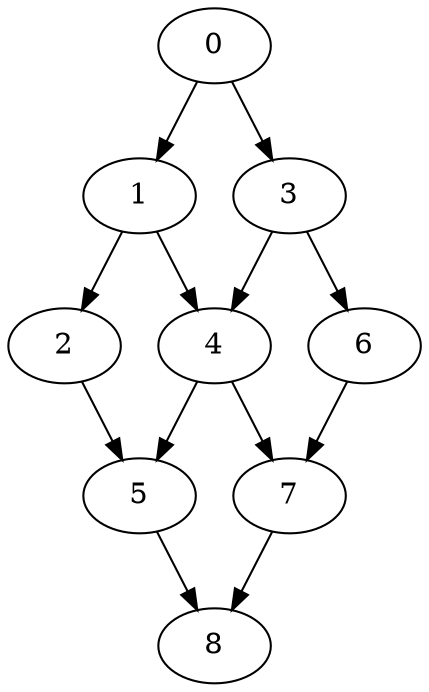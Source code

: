 digraph G{
0;
1;
2;
3;
4;
5;
6;
7;
8;
0->1;
1->2;
0->3;
1->4;
2->5;
3->4;
4->5;
3->6;
4->7;
5->8;
6->7;
7->8;

}
